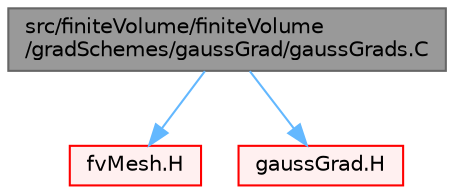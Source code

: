 digraph "src/finiteVolume/finiteVolume/gradSchemes/gaussGrad/gaussGrads.C"
{
 // LATEX_PDF_SIZE
  bgcolor="transparent";
  edge [fontname=Helvetica,fontsize=10,labelfontname=Helvetica,labelfontsize=10];
  node [fontname=Helvetica,fontsize=10,shape=box,height=0.2,width=0.4];
  Node1 [id="Node000001",label="src/finiteVolume/finiteVolume\l/gradSchemes/gaussGrad/gaussGrads.C",height=0.2,width=0.4,color="gray40", fillcolor="grey60", style="filled", fontcolor="black",tooltip=" "];
  Node1 -> Node2 [id="edge1_Node000001_Node000002",color="steelblue1",style="solid",tooltip=" "];
  Node2 [id="Node000002",label="fvMesh.H",height=0.2,width=0.4,color="red", fillcolor="#FFF0F0", style="filled",URL="$fvMesh_8H.html",tooltip=" "];
  Node1 -> Node341 [id="edge2_Node000001_Node000341",color="steelblue1",style="solid",tooltip=" "];
  Node341 [id="Node000341",label="gaussGrad.H",height=0.2,width=0.4,color="red", fillcolor="#FFF0F0", style="filled",URL="$gaussGrad_8H.html",tooltip=" "];
}
